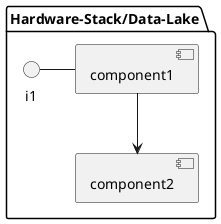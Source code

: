 @startuml

package "Hardware-Stack/Data-Lake" {
component component1
component component2
interface i1

}
i1 - component1
component1 --> component2
@enduml

